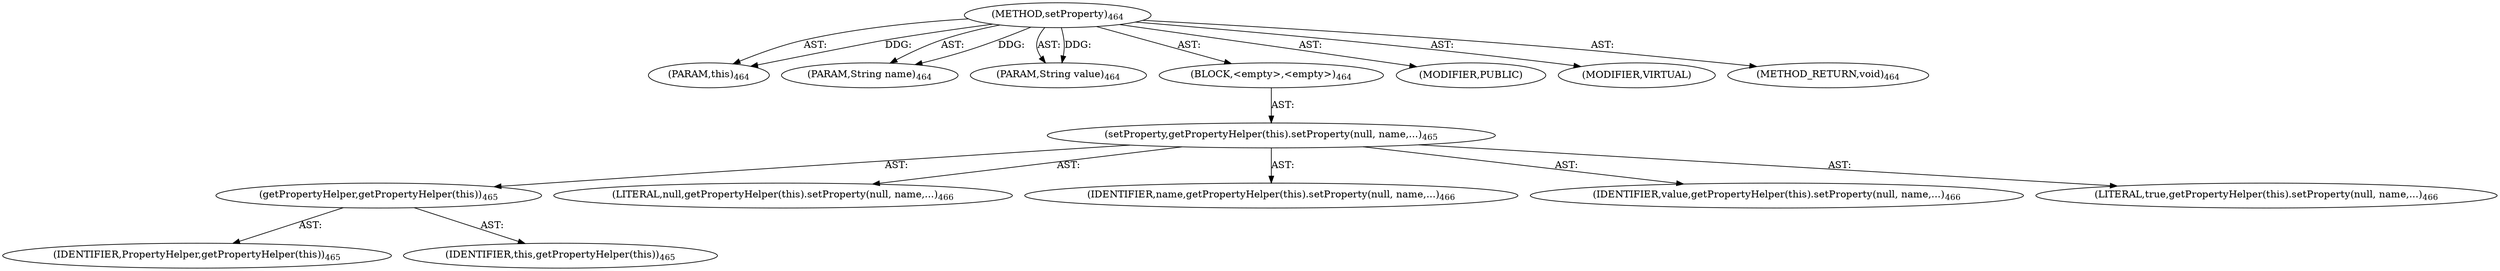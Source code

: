 digraph "setProperty" {  
"111669149715" [label = <(METHOD,setProperty)<SUB>464</SUB>> ]
"115964117004" [label = <(PARAM,this)<SUB>464</SUB>> ]
"115964117082" [label = <(PARAM,String name)<SUB>464</SUB>> ]
"115964117083" [label = <(PARAM,String value)<SUB>464</SUB>> ]
"25769803799" [label = <(BLOCK,&lt;empty&gt;,&lt;empty&gt;)<SUB>464</SUB>> ]
"30064771186" [label = <(setProperty,getPropertyHelper(this).setProperty(null, name,...)<SUB>465</SUB>> ]
"30064771187" [label = <(getPropertyHelper,getPropertyHelper(this))<SUB>465</SUB>> ]
"68719476910" [label = <(IDENTIFIER,PropertyHelper,getPropertyHelper(this))<SUB>465</SUB>> ]
"68719476753" [label = <(IDENTIFIER,this,getPropertyHelper(this))<SUB>465</SUB>> ]
"90194313224" [label = <(LITERAL,null,getPropertyHelper(this).setProperty(null, name,...)<SUB>466</SUB>> ]
"68719476911" [label = <(IDENTIFIER,name,getPropertyHelper(this).setProperty(null, name,...)<SUB>466</SUB>> ]
"68719476912" [label = <(IDENTIFIER,value,getPropertyHelper(this).setProperty(null, name,...)<SUB>466</SUB>> ]
"90194313225" [label = <(LITERAL,true,getPropertyHelper(this).setProperty(null, name,...)<SUB>466</SUB>> ]
"133143986261" [label = <(MODIFIER,PUBLIC)> ]
"133143986262" [label = <(MODIFIER,VIRTUAL)> ]
"128849018899" [label = <(METHOD_RETURN,void)<SUB>464</SUB>> ]
  "111669149715" -> "115964117004"  [ label = "AST: "] 
  "111669149715" -> "115964117082"  [ label = "AST: "] 
  "111669149715" -> "115964117083"  [ label = "AST: "] 
  "111669149715" -> "25769803799"  [ label = "AST: "] 
  "111669149715" -> "133143986261"  [ label = "AST: "] 
  "111669149715" -> "133143986262"  [ label = "AST: "] 
  "111669149715" -> "128849018899"  [ label = "AST: "] 
  "25769803799" -> "30064771186"  [ label = "AST: "] 
  "30064771186" -> "30064771187"  [ label = "AST: "] 
  "30064771186" -> "90194313224"  [ label = "AST: "] 
  "30064771186" -> "68719476911"  [ label = "AST: "] 
  "30064771186" -> "68719476912"  [ label = "AST: "] 
  "30064771186" -> "90194313225"  [ label = "AST: "] 
  "30064771187" -> "68719476910"  [ label = "AST: "] 
  "30064771187" -> "68719476753"  [ label = "AST: "] 
  "111669149715" -> "115964117004"  [ label = "DDG: "] 
  "111669149715" -> "115964117082"  [ label = "DDG: "] 
  "111669149715" -> "115964117083"  [ label = "DDG: "] 
}
